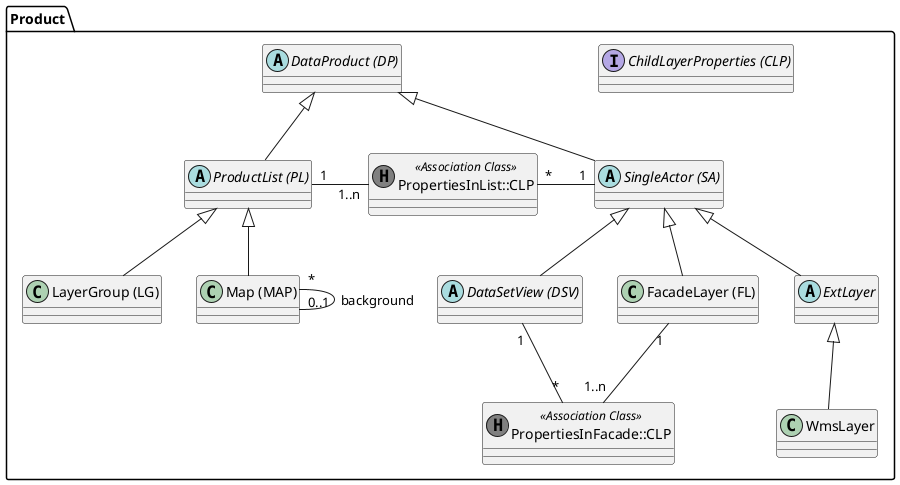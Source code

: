 @startuml
package Product {
  interface "ChildLayerProperties (CLP)" as clp
  abstract class "DataProduct (DP)" as dp

  abstract class "ProductList (PL)" as pl
  class "LayerGroup (LG)" as lg
  class "Map (MAP)" as map

  abstract class "SingleActor (SA)" as sa
  class "FacadeLayer (FL)" as fl
  abstract class "DataSetView (DSV)" as dsv
  abstract class "ExtLayer" as el
  class "WmsLayer" as wl

  class "PropertiesInFacade::CLP" as pif << (H, grey) Association Class >>
  class "PropertiesInList::CLP" as pil << (H, grey) Association Class >>

  dp <|-- pl

  pl <|-- lg
  pl <|-- map

  dp <|-- sa

  sa <|-- dsv
  sa <|-- fl
  sa <|-- el

  el <|-- wl

  pl "1" -right- "1..n" pil : "      "
  pil "*" -right- "1" sa : "      "

  map "*" -- "0..1" map : "background"

  fl "1" -- "1..n" pif : "      "
  pif "*" -up- "1" dsv : "      "
}
@enduml